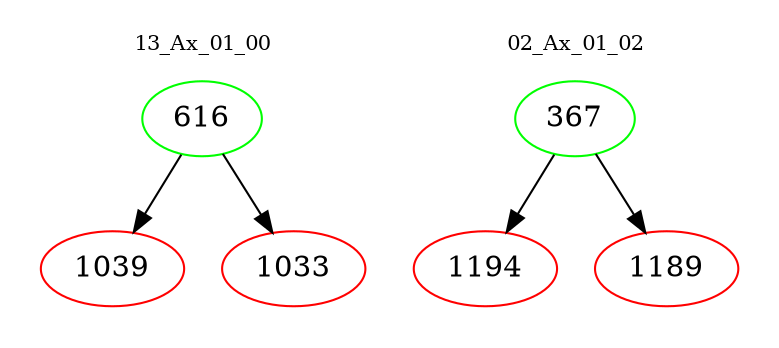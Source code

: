 digraph{
subgraph cluster_0 {
color = white
label = "13_Ax_01_00";
fontsize=10;
T0_616 [label="616", color="green"]
T0_616 -> T0_1039 [color="black"]
T0_1039 [label="1039", color="red"]
T0_616 -> T0_1033 [color="black"]
T0_1033 [label="1033", color="red"]
}
subgraph cluster_1 {
color = white
label = "02_Ax_01_02";
fontsize=10;
T1_367 [label="367", color="green"]
T1_367 -> T1_1194 [color="black"]
T1_1194 [label="1194", color="red"]
T1_367 -> T1_1189 [color="black"]
T1_1189 [label="1189", color="red"]
}
}
